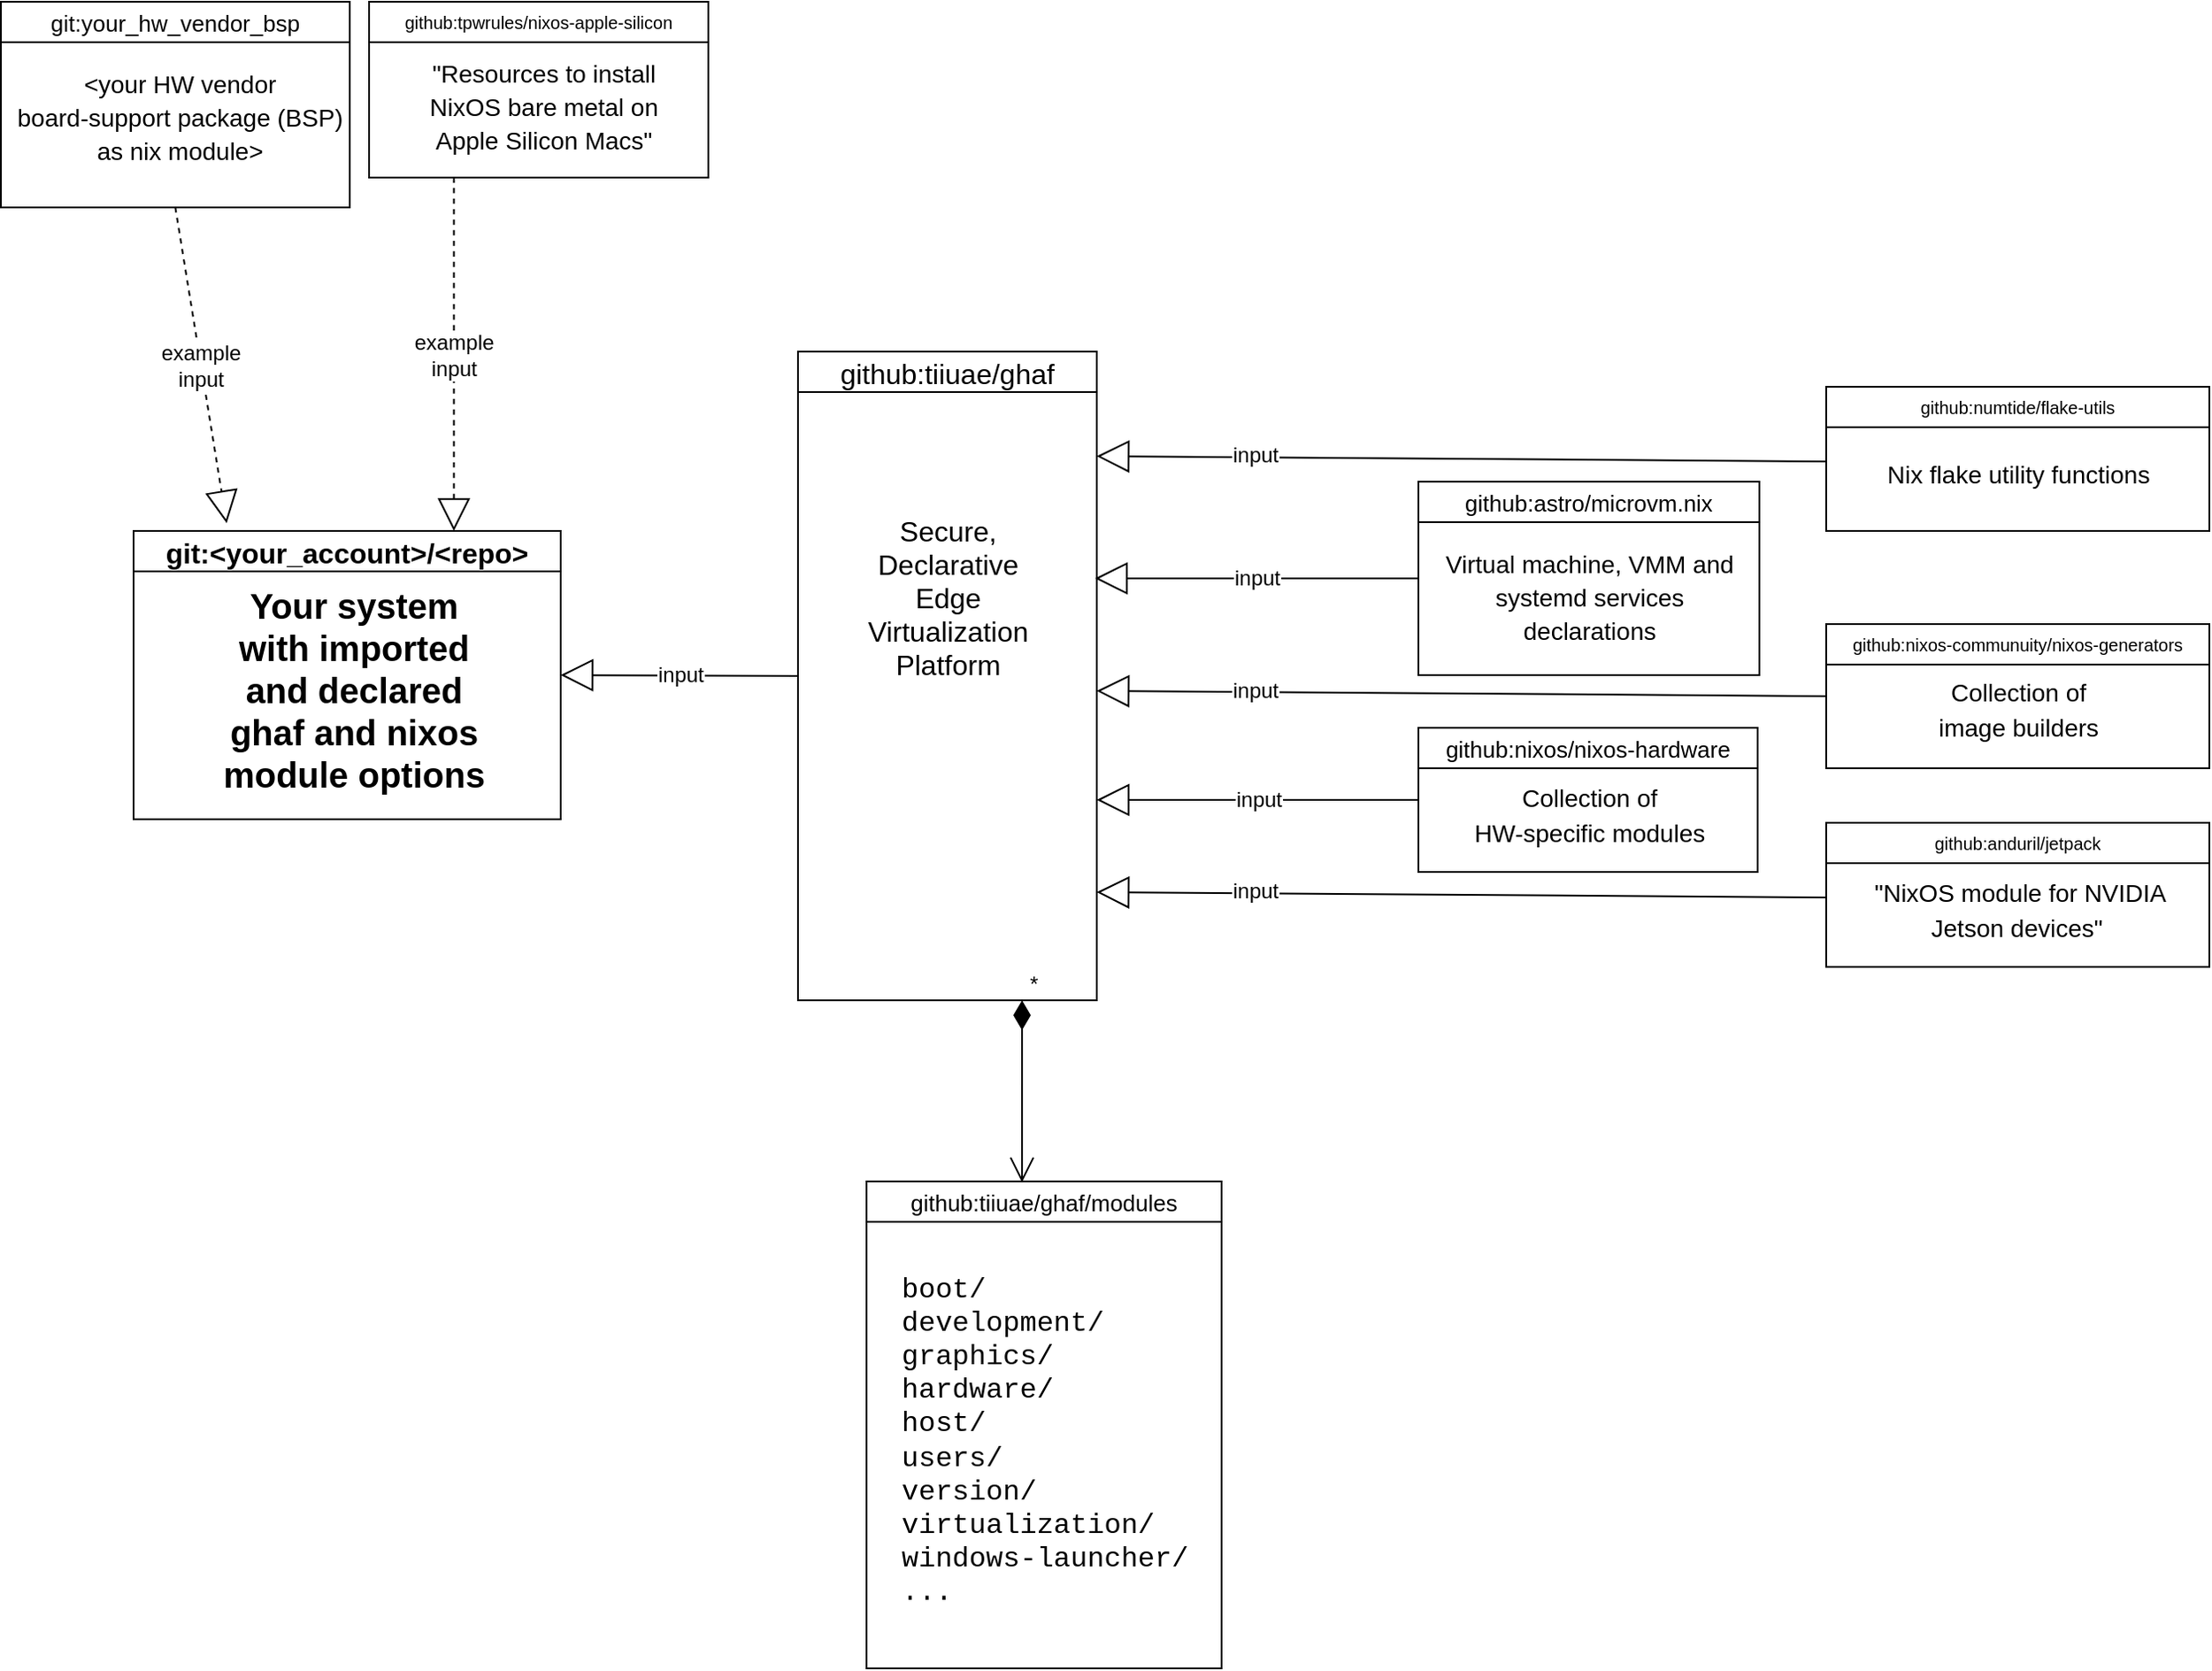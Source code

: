 <mxfile version="21.5.0" type="device">
  <diagram name="Page-1" id="2p9Ft9SRFH3OUOYsTDej">
    <mxGraphModel dx="2234" dy="1357" grid="0" gridSize="10" guides="1" tooltips="1" connect="1" arrows="1" fold="1" page="0" pageScale="1" pageWidth="850" pageHeight="1100" math="0" shadow="0">
      <root>
        <mxCell id="0" />
        <mxCell id="1" parent="0" />
        <mxCell id="4kEjzqhDH_S5JSZRYNqj-3" value="github:tiiuae/ghaf" style="swimlane;fontSize=16;fontStyle=0" vertex="1" parent="1">
          <mxGeometry x="-187" y="-71" width="170" height="369" as="geometry" />
        </mxCell>
        <mxCell id="4kEjzqhDH_S5JSZRYNqj-36" value="&lt;font style=&quot;font-size: 16px;&quot;&gt;Secure,&lt;br&gt;Declarative&lt;br&gt;Edge &lt;br&gt;Virtualization&lt;/font&gt;&lt;br&gt;Platform" style="text;html=1;align=center;verticalAlign=middle;resizable=0;points=[];autosize=1;strokeColor=none;fillColor=none;fontSize=16;" vertex="1" parent="4kEjzqhDH_S5JSZRYNqj-3">
          <mxGeometry x="30.5" y="85.5" width="109" height="108" as="geometry" />
        </mxCell>
        <mxCell id="4kEjzqhDH_S5JSZRYNqj-4" value="github:astro/microvm.nix" style="swimlane;fontSize=13;startSize=23;fontStyle=0" vertex="1" parent="1">
          <mxGeometry x="166" y="3" width="194" height="110" as="geometry" />
        </mxCell>
        <mxCell id="4kEjzqhDH_S5JSZRYNqj-12" value="&lt;font style=&quot;font-size: 14px;&quot;&gt;Virtual machine, VMM and &lt;br&gt;systemd services&lt;br&gt;declarations&lt;/font&gt;" style="text;html=1;align=center;verticalAlign=middle;resizable=0;points=[];autosize=1;strokeColor=none;fillColor=none;fontSize=16;" vertex="1" parent="4kEjzqhDH_S5JSZRYNqj-4">
          <mxGeometry x="6" y="30" width="182" height="70" as="geometry" />
        </mxCell>
        <mxCell id="4kEjzqhDH_S5JSZRYNqj-6" value="github:nixos/nixos-hardware" style="swimlane;fontSize=13;startSize=23;fontStyle=0" vertex="1" parent="1">
          <mxGeometry x="166" y="143" width="193" height="82" as="geometry" />
        </mxCell>
        <mxCell id="4kEjzqhDH_S5JSZRYNqj-13" value="&lt;font style=&quot;font-size: 14px;&quot;&gt;Collection of &lt;br&gt;HW-specific modules&lt;/font&gt;" style="text;html=1;align=center;verticalAlign=middle;resizable=0;points=[];autosize=1;strokeColor=none;fillColor=none;fontSize=16;" vertex="1" parent="4kEjzqhDH_S5JSZRYNqj-6">
          <mxGeometry x="22" y="24" width="149" height="50" as="geometry" />
        </mxCell>
        <mxCell id="4kEjzqhDH_S5JSZRYNqj-8" value="input" style="endArrow=block;endSize=16;endFill=0;html=1;rounded=0;fontSize=12;curved=1;exitX=0;exitY=0.5;exitDx=0;exitDy=0;" edge="1" parent="1" source="4kEjzqhDH_S5JSZRYNqj-6">
          <mxGeometry width="160" relative="1" as="geometry">
            <mxPoint x="-8" y="378" as="sourcePoint" />
            <mxPoint x="-17" y="184" as="targetPoint" />
          </mxGeometry>
        </mxCell>
        <mxCell id="4kEjzqhDH_S5JSZRYNqj-9" value="input" style="endArrow=block;endSize=16;endFill=0;html=1;rounded=0;fontSize=12;curved=1;exitX=0;exitY=0.5;exitDx=0;exitDy=0;" edge="1" parent="1" source="4kEjzqhDH_S5JSZRYNqj-4">
          <mxGeometry width="160" relative="1" as="geometry">
            <mxPoint x="176" y="194" as="sourcePoint" />
            <mxPoint x="-18" y="58" as="targetPoint" />
          </mxGeometry>
        </mxCell>
        <mxCell id="4kEjzqhDH_S5JSZRYNqj-10" value="github:nixos-communuity/nixos-generators" style="swimlane;fontSize=10;startSize=23;fontStyle=0" vertex="1" parent="1">
          <mxGeometry x="398" y="84" width="218" height="82" as="geometry" />
        </mxCell>
        <mxCell id="4kEjzqhDH_S5JSZRYNqj-14" value="&lt;font style=&quot;font-size: 14px;&quot;&gt;Collection of &lt;br&gt;image builders&lt;/font&gt;" style="text;html=1;align=center;verticalAlign=middle;resizable=0;points=[];autosize=1;strokeColor=none;fillColor=none;fontSize=16;" vertex="1" parent="4kEjzqhDH_S5JSZRYNqj-10">
          <mxGeometry x="54.5" y="23" width="109" height="50" as="geometry" />
        </mxCell>
        <mxCell id="4kEjzqhDH_S5JSZRYNqj-11" value="input" style="endArrow=block;endSize=16;endFill=0;html=1;rounded=0;fontSize=12;curved=1;exitX=0;exitY=0.5;exitDx=0;exitDy=0;" edge="1" parent="1" source="4kEjzqhDH_S5JSZRYNqj-10">
          <mxGeometry x="0.566" y="-1" width="160" relative="1" as="geometry">
            <mxPoint x="166" y="124.5" as="sourcePoint" />
            <mxPoint x="-17" y="122" as="targetPoint" />
            <mxPoint as="offset" />
          </mxGeometry>
        </mxCell>
        <mxCell id="4kEjzqhDH_S5JSZRYNqj-16" value="github:anduril/jetpack" style="swimlane;fontSize=10;startSize=23;fontStyle=0" vertex="1" parent="1">
          <mxGeometry x="398" y="197" width="218" height="82" as="geometry" />
        </mxCell>
        <mxCell id="4kEjzqhDH_S5JSZRYNqj-17" value="&lt;span style=&quot;font-size: 14px;&quot;&gt;&quot;NixOS module for NVIDIA &lt;br&gt;Jetson devices&quot;&amp;nbsp;&lt;/span&gt;" style="text;html=1;align=center;verticalAlign=middle;resizable=0;points=[];autosize=1;strokeColor=none;fillColor=none;fontSize=16;" vertex="1" parent="4kEjzqhDH_S5JSZRYNqj-16">
          <mxGeometry x="17.5" y="24" width="184" height="50" as="geometry" />
        </mxCell>
        <mxCell id="4kEjzqhDH_S5JSZRYNqj-18" value="input" style="endArrow=block;endSize=16;endFill=0;html=1;rounded=0;fontSize=12;curved=1;exitX=0;exitY=0.5;exitDx=0;exitDy=0;" edge="1" parent="1">
          <mxGeometry x="0.566" y="-1" width="160" relative="1" as="geometry">
            <mxPoint x="398" y="239.5" as="sourcePoint" />
            <mxPoint x="-17" y="236.5" as="targetPoint" />
            <mxPoint as="offset" />
          </mxGeometry>
        </mxCell>
        <mxCell id="4kEjzqhDH_S5JSZRYNqj-20" value="github:numtide/flake-utils" style="swimlane;fontSize=10;startSize=23;fontStyle=0" vertex="1" parent="1">
          <mxGeometry x="398" y="-51" width="218" height="82" as="geometry" />
        </mxCell>
        <mxCell id="4kEjzqhDH_S5JSZRYNqj-21" value="&lt;span style=&quot;font-size: 14px;&quot;&gt;Nix flake utility functions&lt;/span&gt;" style="text;html=1;align=center;verticalAlign=middle;resizable=0;points=[];autosize=1;strokeColor=none;fillColor=none;fontSize=16;" vertex="1" parent="4kEjzqhDH_S5JSZRYNqj-20">
          <mxGeometry x="25.5" y="33" width="167" height="31" as="geometry" />
        </mxCell>
        <mxCell id="4kEjzqhDH_S5JSZRYNqj-22" value="input" style="endArrow=block;endSize=16;endFill=0;html=1;rounded=0;fontSize=12;curved=1;exitX=0;exitY=0.5;exitDx=0;exitDy=0;" edge="1" parent="1">
          <mxGeometry x="0.566" y="-1" width="160" relative="1" as="geometry">
            <mxPoint x="398" y="-8.5" as="sourcePoint" />
            <mxPoint x="-17" y="-11.5" as="targetPoint" />
            <mxPoint as="offset" />
          </mxGeometry>
        </mxCell>
        <mxCell id="4kEjzqhDH_S5JSZRYNqj-23" value="git:&lt;your_account&gt;/&lt;repo&gt;" style="swimlane;fontSize=16;fontStyle=1" vertex="1" parent="1">
          <mxGeometry x="-565" y="31" width="243" height="164" as="geometry" />
        </mxCell>
        <mxCell id="4kEjzqhDH_S5JSZRYNqj-37" value="Your system&lt;br&gt;with imported&lt;br&gt;and declared&lt;br&gt;ghaf and nixos&lt;br&gt;module options" style="text;html=1;align=center;verticalAlign=middle;resizable=0;points=[];autosize=1;strokeColor=none;fillColor=none;fontSize=20;fontStyle=1" vertex="1" parent="4kEjzqhDH_S5JSZRYNqj-23">
          <mxGeometry x="41" y="24" width="167" height="132" as="geometry" />
        </mxCell>
        <mxCell id="4kEjzqhDH_S5JSZRYNqj-24" value="input" style="endArrow=block;endSize=16;endFill=0;html=1;rounded=0;fontSize=12;curved=1;exitX=0;exitY=0.5;exitDx=0;exitDy=0;entryX=1;entryY=0.5;entryDx=0;entryDy=0;" edge="1" parent="1" source="4kEjzqhDH_S5JSZRYNqj-3" target="4kEjzqhDH_S5JSZRYNqj-23">
          <mxGeometry width="160" relative="1" as="geometry">
            <mxPoint x="-139" y="124.5" as="sourcePoint" />
            <mxPoint x="-322" y="124.5" as="targetPoint" />
          </mxGeometry>
        </mxCell>
        <mxCell id="4kEjzqhDH_S5JSZRYNqj-25" value="*" style="endArrow=open;html=1;endSize=12;startArrow=diamondThin;startSize=14;startFill=1;edgeStyle=orthogonalEdgeStyle;align=left;verticalAlign=bottom;rounded=0;fontSize=12;curved=1;exitX=0.75;exitY=1;exitDx=0;exitDy=0;entryX=0.438;entryY=0.002;entryDx=0;entryDy=0;entryPerimeter=0;" edge="1" parent="1" source="4kEjzqhDH_S5JSZRYNqj-3" target="4kEjzqhDH_S5JSZRYNqj-26">
          <mxGeometry x="-1" y="3" relative="1" as="geometry">
            <mxPoint x="-72" y="477" as="sourcePoint" />
            <mxPoint x="-60" y="459" as="targetPoint" />
          </mxGeometry>
        </mxCell>
        <mxCell id="4kEjzqhDH_S5JSZRYNqj-26" value="github:tiiuae/ghaf/modules" style="swimlane;fontSize=13;startSize=23;fontStyle=0;fillStyle=solid;fillColor=#FFFFFF;" vertex="1" parent="1">
          <mxGeometry x="-148" y="401" width="202" height="277" as="geometry" />
        </mxCell>
        <mxCell id="4kEjzqhDH_S5JSZRYNqj-38" value="boot/&lt;br&gt;development/&lt;br&gt;graphics/&lt;br&gt;hardware/&lt;br&gt;host/&lt;br&gt;users/&lt;br&gt;version/&lt;br&gt;virtualization/&lt;br&gt;windows-launcher/&lt;br&gt;..." style="text;html=1;align=left;verticalAlign=middle;resizable=0;points=[];autosize=1;strokeColor=none;fillColor=none;fontSize=16;fontFamily=Courier New;" vertex="1" parent="4kEjzqhDH_S5JSZRYNqj-26">
          <mxGeometry x="18" y="46" width="181" height="204" as="geometry" />
        </mxCell>
        <mxCell id="4kEjzqhDH_S5JSZRYNqj-33" value="github:tpwrules/nixos-apple-silicon" style="swimlane;fontSize=10;startSize=23;fontStyle=0" vertex="1" parent="1">
          <mxGeometry x="-431" y="-270" width="193" height="100" as="geometry" />
        </mxCell>
        <mxCell id="4kEjzqhDH_S5JSZRYNqj-34" value="&lt;font style=&quot;font-size: 14px;&quot;&gt;&quot;Resources to install&lt;br&gt;NixOS bare metal on&lt;br&gt;Apple Silicon Macs&quot;&lt;/font&gt;" style="text;html=1;align=center;verticalAlign=middle;resizable=0;points=[];autosize=1;strokeColor=none;fillColor=none;fontSize=16;" vertex="1" parent="4kEjzqhDH_S5JSZRYNqj-33">
          <mxGeometry x="25" y="23.5" width="148" height="70" as="geometry" />
        </mxCell>
        <mxCell id="4kEjzqhDH_S5JSZRYNqj-35" value="example&lt;br&gt;input" style="endArrow=block;endSize=16;endFill=0;html=1;rounded=0;fontSize=12;curved=1;exitX=0.25;exitY=1;exitDx=0;exitDy=0;entryX=0.75;entryY=0;entryDx=0;entryDy=0;dashed=1;" edge="1" parent="1" source="4kEjzqhDH_S5JSZRYNqj-33" target="4kEjzqhDH_S5JSZRYNqj-23">
          <mxGeometry width="160" relative="1" as="geometry">
            <mxPoint x="-177" y="124" as="sourcePoint" />
            <mxPoint x="-312" y="123" as="targetPoint" />
          </mxGeometry>
        </mxCell>
        <mxCell id="4kEjzqhDH_S5JSZRYNqj-44" value="git:your_hw_vendor_bsp" style="swimlane;fontSize=13;startSize=23;fontStyle=0" vertex="1" parent="1">
          <mxGeometry x="-640.5" y="-270" width="198.5" height="117" as="geometry" />
        </mxCell>
        <mxCell id="4kEjzqhDH_S5JSZRYNqj-45" value="&lt;font style=&quot;font-size: 14px;&quot;&gt;&amp;lt;your HW vendor&lt;br&gt;board-support package (BSP)&lt;br&gt;as nix&amp;nbsp;module&amp;gt;&lt;/font&gt;" style="text;html=1;align=center;verticalAlign=middle;resizable=0;points=[];autosize=1;strokeColor=none;fillColor=none;fontSize=16;" vertex="1" parent="4kEjzqhDH_S5JSZRYNqj-44">
          <mxGeometry y="30" width="203" height="70" as="geometry" />
        </mxCell>
        <mxCell id="4kEjzqhDH_S5JSZRYNqj-46" value="example&lt;br&gt;input" style="endArrow=block;endSize=16;endFill=0;html=1;rounded=0;fontSize=12;curved=1;exitX=0.5;exitY=1;exitDx=0;exitDy=0;entryX=0.218;entryY=-0.027;entryDx=0;entryDy=0;dashed=1;entryPerimeter=0;" edge="1" parent="1" source="4kEjzqhDH_S5JSZRYNqj-44" target="4kEjzqhDH_S5JSZRYNqj-23">
          <mxGeometry width="160" relative="1" as="geometry">
            <mxPoint x="-373" y="-160" as="sourcePoint" />
            <mxPoint x="-373" y="41" as="targetPoint" />
          </mxGeometry>
        </mxCell>
      </root>
    </mxGraphModel>
  </diagram>
</mxfile>

